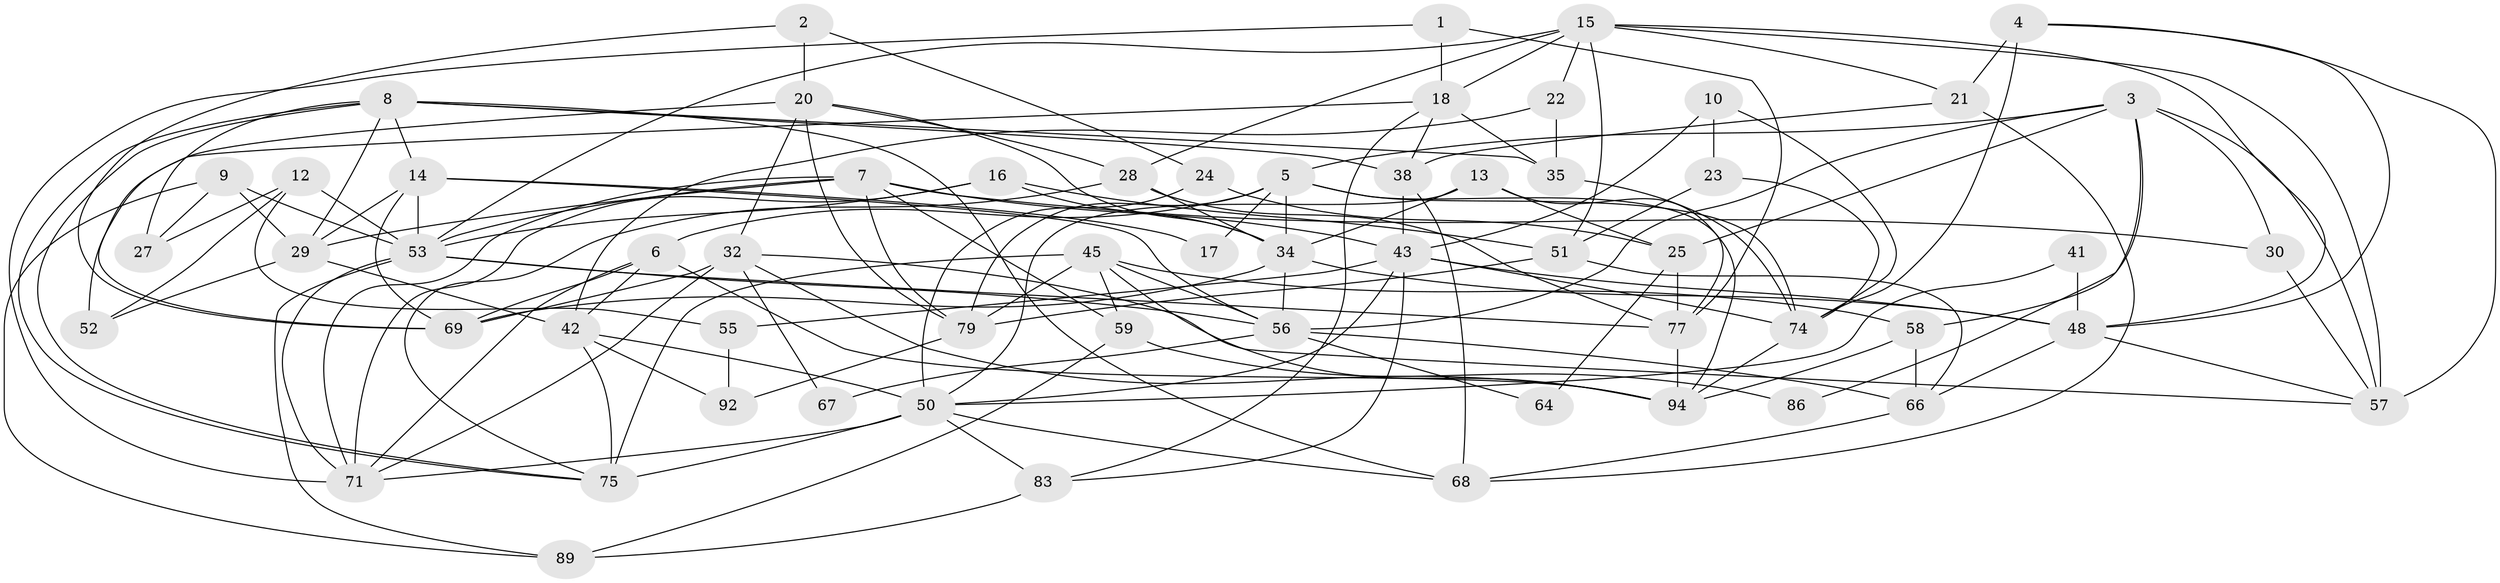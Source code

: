 // Generated by graph-tools (version 1.1) at 2025/24/03/03/25 07:24:04]
// undirected, 60 vertices, 151 edges
graph export_dot {
graph [start="1"]
  node [color=gray90,style=filled];
  1 [super="+97"];
  2;
  3 [super="+37"];
  4 [super="+11"];
  5 [super="+87"];
  6 [super="+49"];
  7 [super="+91"];
  8 [super="+33"];
  9 [super="+93"];
  10 [super="+36"];
  12 [super="+39"];
  13 [super="+46"];
  14 [super="+19"];
  15 [super="+70"];
  16;
  17;
  18 [super="+40"];
  20 [super="+31"];
  21 [super="+26"];
  22;
  23;
  24 [super="+76"];
  25 [super="+65"];
  27;
  28 [super="+60"];
  29 [super="+61"];
  30;
  32 [super="+54"];
  34 [super="+62"];
  35 [super="+44"];
  38 [super="+80"];
  41;
  42 [super="+47"];
  43 [super="+88"];
  45 [super="+99"];
  48 [super="+63"];
  50 [super="+72"];
  51 [super="+82"];
  52;
  53 [super="+98"];
  55;
  56 [super="+95"];
  57 [super="+81"];
  58;
  59;
  64;
  66 [super="+78"];
  67;
  68 [super="+73"];
  69;
  71 [super="+84"];
  74 [super="+90"];
  75;
  77;
  79;
  83 [super="+85"];
  86;
  89;
  92;
  94 [super="+96"];
  1 -- 18;
  1 -- 77;
  1 -- 71;
  2 -- 69;
  2 -- 20;
  2 -- 24;
  3 -- 30;
  3 -- 86;
  3 -- 5;
  3 -- 58;
  3 -- 25;
  3 -- 56;
  3 -- 57;
  4 -- 48;
  4 -- 74;
  4 -- 21 [weight=2];
  4 -- 57;
  5 -- 79;
  5 -- 17;
  5 -- 34;
  5 -- 6;
  5 -- 94;
  5 -- 74;
  6 -- 69;
  6 -- 42;
  6 -- 71;
  6 -- 94;
  7 -- 71;
  7 -- 30;
  7 -- 53;
  7 -- 59;
  7 -- 43;
  7 -- 29;
  7 -- 79;
  8 -- 75;
  8 -- 75;
  8 -- 68;
  8 -- 27;
  8 -- 29;
  8 -- 14;
  8 -- 38;
  8 -- 35;
  9 -- 27;
  9 -- 89;
  9 -- 53;
  9 -- 29;
  10 -- 23 [weight=2];
  10 -- 74;
  10 -- 43;
  12 -- 55;
  12 -- 52;
  12 -- 27;
  12 -- 53;
  13 -- 25 [weight=2];
  13 -- 34;
  13 -- 50;
  13 -- 77;
  14 -- 69;
  14 -- 17;
  14 -- 53;
  14 -- 29;
  14 -- 56;
  15 -- 51;
  15 -- 22;
  15 -- 53;
  15 -- 48;
  15 -- 28;
  15 -- 21;
  15 -- 18;
  15 -- 57;
  16 -- 34;
  16 -- 53;
  16 -- 51;
  16 -- 71;
  18 -- 35 [weight=2];
  18 -- 52;
  18 -- 38;
  18 -- 83;
  20 -- 79;
  20 -- 32;
  20 -- 34;
  20 -- 69;
  20 -- 28;
  21 -- 68;
  21 -- 38;
  22 -- 35;
  22 -- 42;
  23 -- 51;
  23 -- 74;
  24 -- 50;
  24 -- 25;
  25 -- 77;
  25 -- 64;
  28 -- 75;
  28 -- 77;
  28 -- 34;
  29 -- 52;
  29 -- 42;
  30 -- 57;
  32 -- 94;
  32 -- 67;
  32 -- 71;
  32 -- 57;
  32 -- 69;
  34 -- 48;
  34 -- 69;
  34 -- 56;
  35 -- 74;
  38 -- 68;
  38 -- 43;
  41 -- 50;
  41 -- 48;
  42 -- 75;
  42 -- 92 [weight=2];
  42 -- 50;
  43 -- 48 [weight=2];
  43 -- 50;
  43 -- 74;
  43 -- 83;
  43 -- 55;
  45 -- 75;
  45 -- 58;
  45 -- 59;
  45 -- 79;
  45 -- 56;
  45 -- 94;
  48 -- 57;
  48 -- 66;
  50 -- 71;
  50 -- 75;
  50 -- 68;
  50 -- 83 [weight=2];
  51 -- 66;
  51 -- 79;
  53 -- 56;
  53 -- 71;
  53 -- 89;
  53 -- 77;
  55 -- 92;
  56 -- 66;
  56 -- 64;
  56 -- 67;
  58 -- 94;
  58 -- 66;
  59 -- 89;
  59 -- 86;
  66 -- 68;
  74 -- 94;
  77 -- 94;
  79 -- 92;
  83 -- 89;
}
